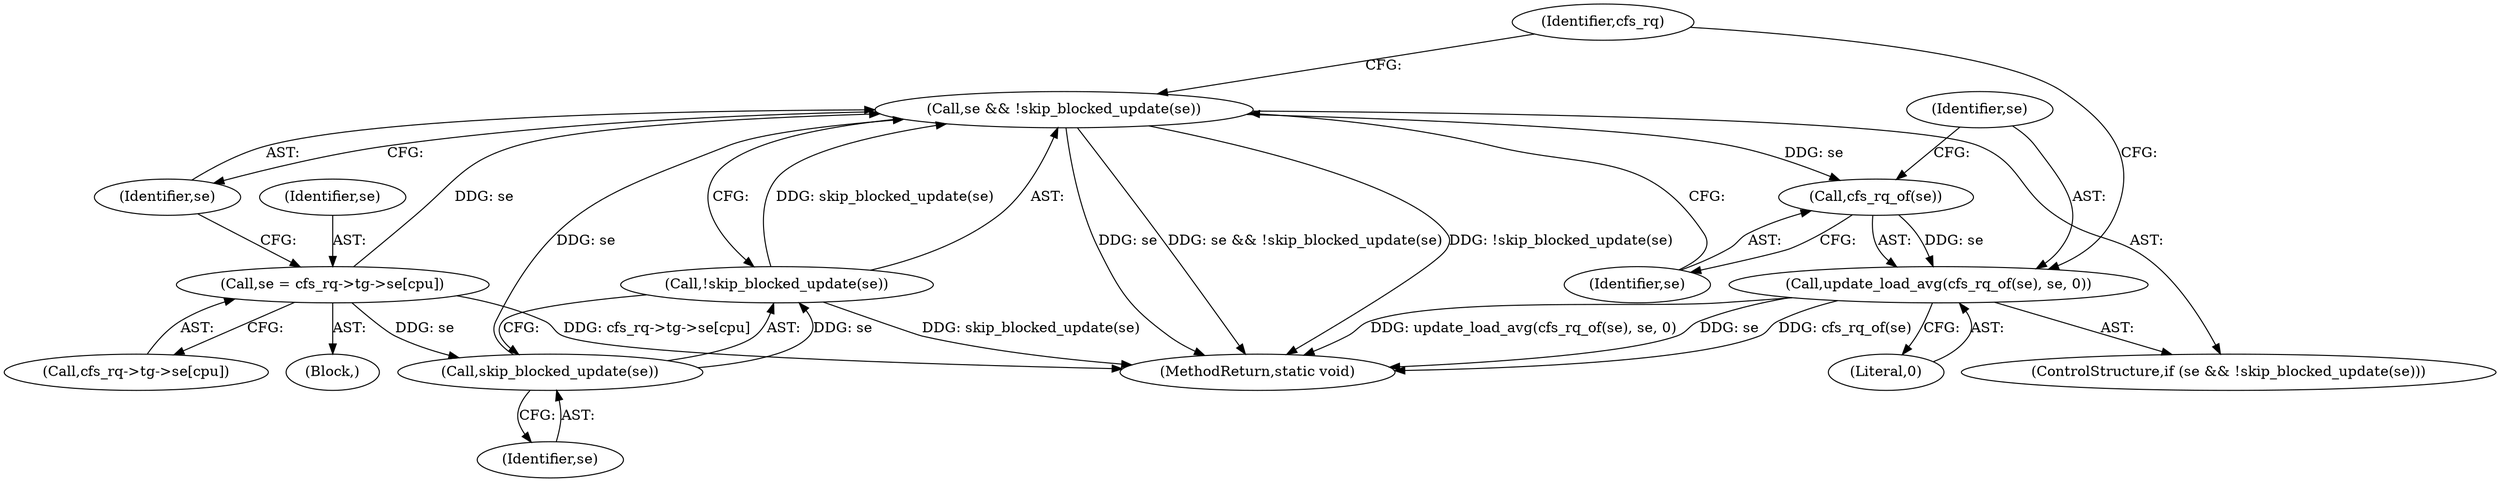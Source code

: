 digraph "0_linux_c40f7d74c741a907cfaeb73a7697081881c497d0_1@pointer" {
"1000152" [label="(Call,se && !skip_blocked_update(se))"];
"1000142" [label="(Call,se = cfs_rq->tg->se[cpu])"];
"1000155" [label="(Call,skip_blocked_update(se))"];
"1000154" [label="(Call,!skip_blocked_update(se))"];
"1000158" [label="(Call,cfs_rq_of(se))"];
"1000157" [label="(Call,update_load_avg(cfs_rq_of(se), se, 0))"];
"1000157" [label="(Call,update_load_avg(cfs_rq_of(se), se, 0))"];
"1000154" [label="(Call,!skip_blocked_update(se))"];
"1000128" [label="(Block,)"];
"1000144" [label="(Call,cfs_rq->tg->se[cpu])"];
"1000155" [label="(Call,skip_blocked_update(se))"];
"1000153" [label="(Identifier,se)"];
"1000151" [label="(ControlStructure,if (se && !skip_blocked_update(se)))"];
"1000164" [label="(Identifier,cfs_rq)"];
"1000142" [label="(Call,se = cfs_rq->tg->se[cpu])"];
"1000152" [label="(Call,se && !skip_blocked_update(se))"];
"1000221" [label="(MethodReturn,static void)"];
"1000143" [label="(Identifier,se)"];
"1000158" [label="(Call,cfs_rq_of(se))"];
"1000156" [label="(Identifier,se)"];
"1000161" [label="(Literal,0)"];
"1000159" [label="(Identifier,se)"];
"1000160" [label="(Identifier,se)"];
"1000152" -> "1000151"  [label="AST: "];
"1000152" -> "1000153"  [label="CFG: "];
"1000152" -> "1000154"  [label="CFG: "];
"1000153" -> "1000152"  [label="AST: "];
"1000154" -> "1000152"  [label="AST: "];
"1000159" -> "1000152"  [label="CFG: "];
"1000164" -> "1000152"  [label="CFG: "];
"1000152" -> "1000221"  [label="DDG: se"];
"1000152" -> "1000221"  [label="DDG: se && !skip_blocked_update(se)"];
"1000152" -> "1000221"  [label="DDG: !skip_blocked_update(se)"];
"1000142" -> "1000152"  [label="DDG: se"];
"1000155" -> "1000152"  [label="DDG: se"];
"1000154" -> "1000152"  [label="DDG: skip_blocked_update(se)"];
"1000152" -> "1000158"  [label="DDG: se"];
"1000142" -> "1000128"  [label="AST: "];
"1000142" -> "1000144"  [label="CFG: "];
"1000143" -> "1000142"  [label="AST: "];
"1000144" -> "1000142"  [label="AST: "];
"1000153" -> "1000142"  [label="CFG: "];
"1000142" -> "1000221"  [label="DDG: cfs_rq->tg->se[cpu]"];
"1000142" -> "1000155"  [label="DDG: se"];
"1000155" -> "1000154"  [label="AST: "];
"1000155" -> "1000156"  [label="CFG: "];
"1000156" -> "1000155"  [label="AST: "];
"1000154" -> "1000155"  [label="CFG: "];
"1000155" -> "1000154"  [label="DDG: se"];
"1000154" -> "1000221"  [label="DDG: skip_blocked_update(se)"];
"1000158" -> "1000157"  [label="AST: "];
"1000158" -> "1000159"  [label="CFG: "];
"1000159" -> "1000158"  [label="AST: "];
"1000160" -> "1000158"  [label="CFG: "];
"1000158" -> "1000157"  [label="DDG: se"];
"1000157" -> "1000151"  [label="AST: "];
"1000157" -> "1000161"  [label="CFG: "];
"1000160" -> "1000157"  [label="AST: "];
"1000161" -> "1000157"  [label="AST: "];
"1000164" -> "1000157"  [label="CFG: "];
"1000157" -> "1000221"  [label="DDG: update_load_avg(cfs_rq_of(se), se, 0)"];
"1000157" -> "1000221"  [label="DDG: se"];
"1000157" -> "1000221"  [label="DDG: cfs_rq_of(se)"];
}
